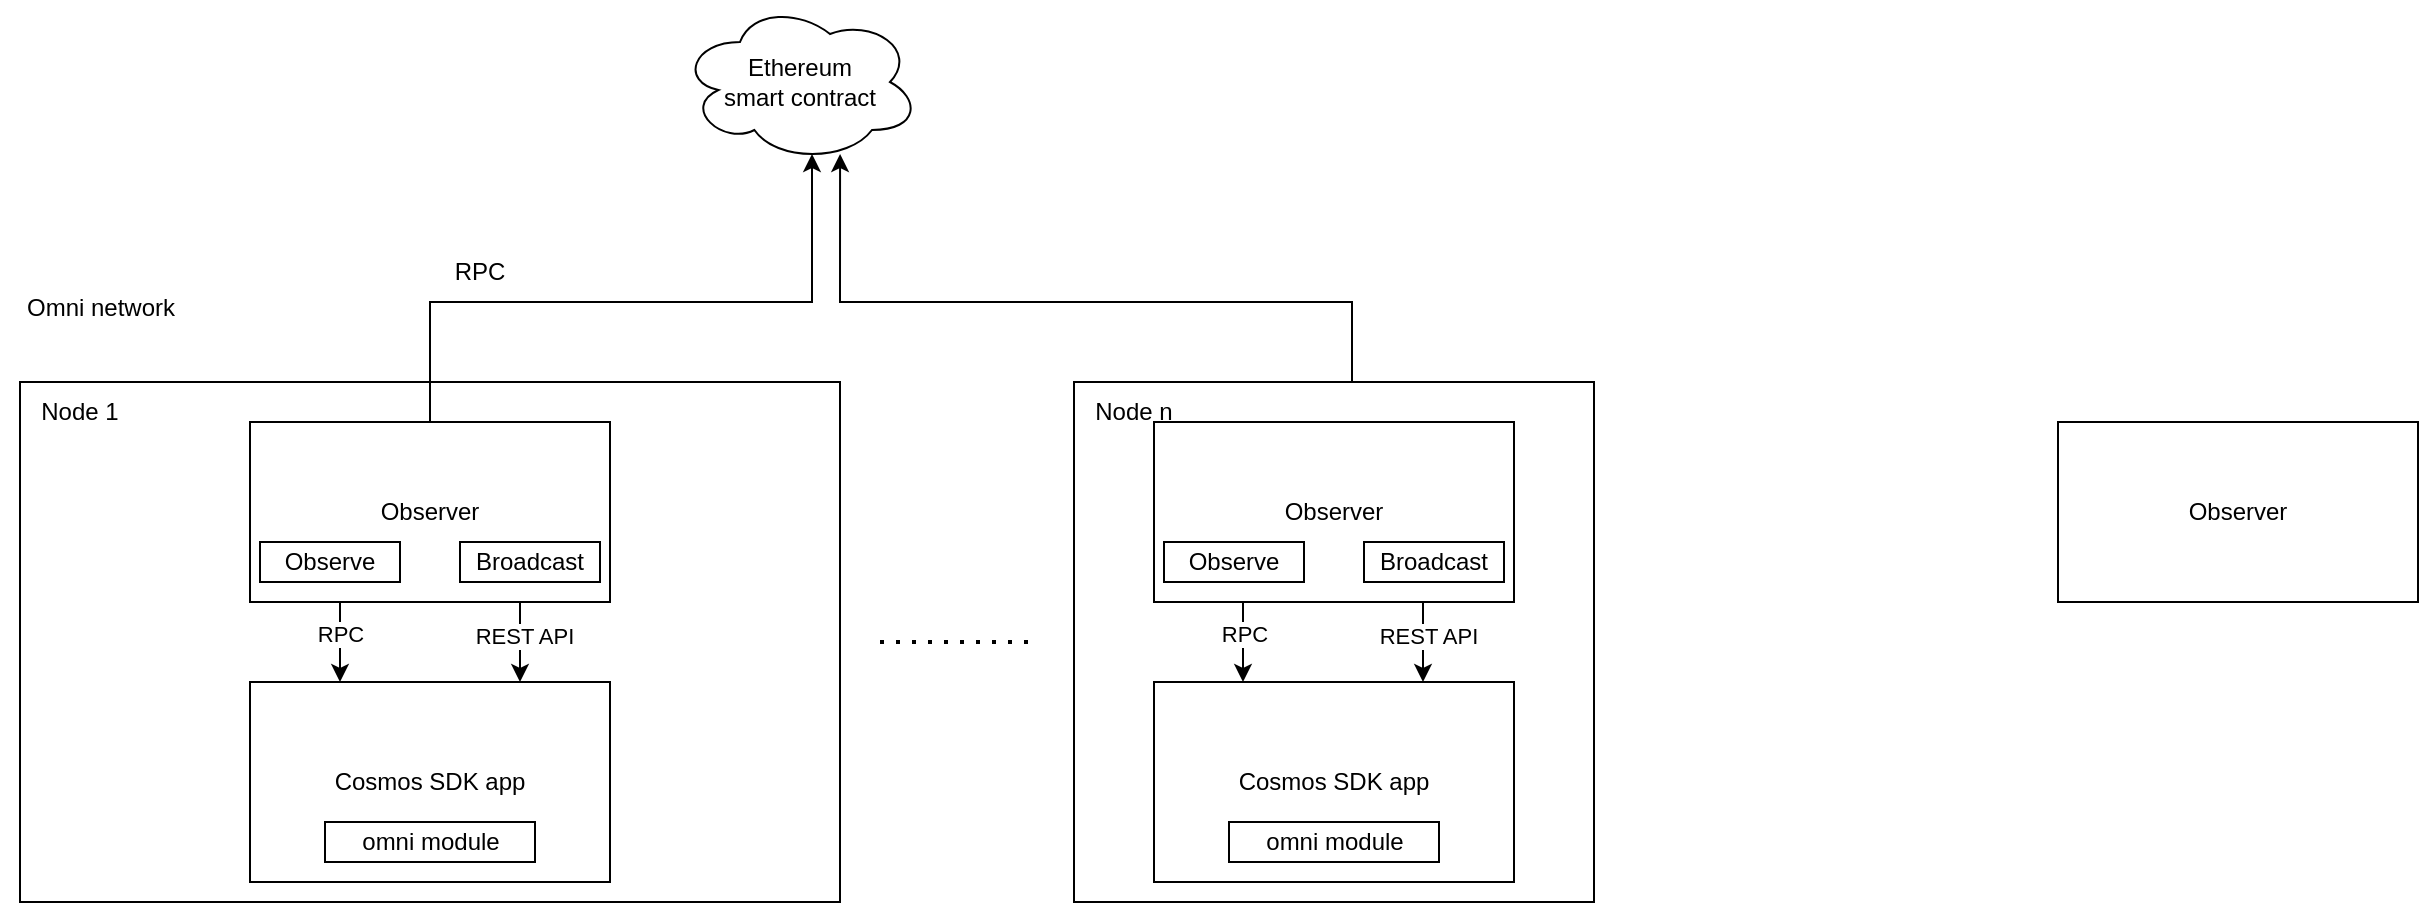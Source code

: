 <mxfile version="21.6.2" type="github">
  <diagram name="Page-1" id="NNF_zsZIewQ2cPXGPwP7">
    <mxGraphModel dx="1114" dy="610" grid="1" gridSize="10" guides="1" tooltips="1" connect="1" arrows="1" fold="1" page="1" pageScale="1" pageWidth="827" pageHeight="1169" math="0" shadow="0">
      <root>
        <mxCell id="0" />
        <mxCell id="1" parent="0" />
        <mxCell id="epag77RVmhsX1mGDB368-1" value="Ethereum&lt;br&gt;smart contract" style="ellipse;shape=cloud;whiteSpace=wrap;html=1;" vertex="1" parent="1">
          <mxGeometry x="370" y="10" width="120" height="80" as="geometry" />
        </mxCell>
        <mxCell id="epag77RVmhsX1mGDB368-3" value="Omni network" style="text;html=1;align=center;verticalAlign=middle;resizable=0;points=[];autosize=1;strokeColor=none;fillColor=none;" vertex="1" parent="1">
          <mxGeometry x="30" y="148" width="100" height="30" as="geometry" />
        </mxCell>
        <mxCell id="epag77RVmhsX1mGDB368-5" value="" style="rounded=0;whiteSpace=wrap;html=1;" vertex="1" parent="1">
          <mxGeometry x="40" y="200" width="410" height="260" as="geometry" />
        </mxCell>
        <mxCell id="epag77RVmhsX1mGDB368-6" value="" style="rounded=0;whiteSpace=wrap;html=1;" vertex="1" parent="1">
          <mxGeometry x="567" y="200" width="260" height="260" as="geometry" />
        </mxCell>
        <mxCell id="epag77RVmhsX1mGDB368-7" value="Cosmos SDK app" style="rounded=0;whiteSpace=wrap;html=1;" vertex="1" parent="1">
          <mxGeometry x="155" y="350" width="180" height="100" as="geometry" />
        </mxCell>
        <mxCell id="epag77RVmhsX1mGDB368-8" value="Observer" style="rounded=0;whiteSpace=wrap;html=1;" vertex="1" parent="1">
          <mxGeometry x="155" y="220" width="180" height="90" as="geometry" />
        </mxCell>
        <mxCell id="epag77RVmhsX1mGDB368-9" value="" style="endArrow=classic;html=1;rounded=0;entryX=0.25;entryY=0;entryDx=0;entryDy=0;exitX=0.25;exitY=1;exitDx=0;exitDy=0;" edge="1" parent="1" source="epag77RVmhsX1mGDB368-8" target="epag77RVmhsX1mGDB368-7">
          <mxGeometry width="50" height="50" relative="1" as="geometry">
            <mxPoint x="360" y="280" as="sourcePoint" />
            <mxPoint x="410" y="230" as="targetPoint" />
          </mxGeometry>
        </mxCell>
        <mxCell id="epag77RVmhsX1mGDB368-10" value="RPC" style="edgeLabel;html=1;align=center;verticalAlign=middle;resizable=0;points=[];" vertex="1" connectable="0" parent="epag77RVmhsX1mGDB368-9">
          <mxGeometry x="-0.2" relative="1" as="geometry">
            <mxPoint as="offset" />
          </mxGeometry>
        </mxCell>
        <mxCell id="epag77RVmhsX1mGDB368-11" value="" style="endArrow=classic;html=1;rounded=0;entryX=0.75;entryY=0;entryDx=0;entryDy=0;exitX=0.75;exitY=1;exitDx=0;exitDy=0;" edge="1" parent="1" source="epag77RVmhsX1mGDB368-8" target="epag77RVmhsX1mGDB368-7">
          <mxGeometry width="50" height="50" relative="1" as="geometry">
            <mxPoint x="360" y="280" as="sourcePoint" />
            <mxPoint x="410" y="230" as="targetPoint" />
          </mxGeometry>
        </mxCell>
        <mxCell id="epag77RVmhsX1mGDB368-12" value="REST API" style="edgeLabel;html=1;align=center;verticalAlign=middle;resizable=0;points=[];" vertex="1" connectable="0" parent="epag77RVmhsX1mGDB368-11">
          <mxGeometry x="-0.15" y="2" relative="1" as="geometry">
            <mxPoint as="offset" />
          </mxGeometry>
        </mxCell>
        <mxCell id="epag77RVmhsX1mGDB368-13" value="" style="endArrow=classic;html=1;rounded=0;entryX=0.55;entryY=0.95;entryDx=0;entryDy=0;entryPerimeter=0;exitX=0.5;exitY=0;exitDx=0;exitDy=0;" edge="1" parent="1" source="epag77RVmhsX1mGDB368-8" target="epag77RVmhsX1mGDB368-1">
          <mxGeometry width="50" height="50" relative="1" as="geometry">
            <mxPoint x="360" y="280" as="sourcePoint" />
            <mxPoint x="410" y="230" as="targetPoint" />
            <Array as="points">
              <mxPoint x="245" y="160" />
              <mxPoint x="436" y="160" />
            </Array>
          </mxGeometry>
        </mxCell>
        <mxCell id="epag77RVmhsX1mGDB368-14" value="Node 1" style="text;html=1;strokeColor=none;fillColor=none;align=center;verticalAlign=middle;whiteSpace=wrap;rounded=0;" vertex="1" parent="1">
          <mxGeometry x="40" y="200" width="60" height="30" as="geometry" />
        </mxCell>
        <mxCell id="epag77RVmhsX1mGDB368-15" value="RPC" style="text;html=1;strokeColor=none;fillColor=none;align=center;verticalAlign=middle;whiteSpace=wrap;rounded=0;" vertex="1" parent="1">
          <mxGeometry x="240" y="130" width="60" height="30" as="geometry" />
        </mxCell>
        <mxCell id="epag77RVmhsX1mGDB368-16" value="" style="endArrow=classic;html=1;rounded=0;entryX=0.667;entryY=0.95;entryDx=0;entryDy=0;entryPerimeter=0;" edge="1" parent="1" target="epag77RVmhsX1mGDB368-1">
          <mxGeometry width="50" height="50" relative="1" as="geometry">
            <mxPoint x="706" y="200" as="sourcePoint" />
            <mxPoint x="410" y="230" as="targetPoint" />
            <Array as="points">
              <mxPoint x="706" y="160" />
              <mxPoint x="450" y="160" />
            </Array>
          </mxGeometry>
        </mxCell>
        <mxCell id="epag77RVmhsX1mGDB368-17" value="Node n" style="text;html=1;strokeColor=none;fillColor=none;align=center;verticalAlign=middle;whiteSpace=wrap;rounded=0;" vertex="1" parent="1">
          <mxGeometry x="567" y="200" width="60" height="30" as="geometry" />
        </mxCell>
        <mxCell id="epag77RVmhsX1mGDB368-18" value="Observer" style="rounded=0;whiteSpace=wrap;html=1;" vertex="1" parent="1">
          <mxGeometry x="607" y="220" width="180" height="90" as="geometry" />
        </mxCell>
        <mxCell id="epag77RVmhsX1mGDB368-19" value="Observer" style="rounded=0;whiteSpace=wrap;html=1;" vertex="1" parent="1">
          <mxGeometry x="1059" y="220" width="180" height="90" as="geometry" />
        </mxCell>
        <mxCell id="epag77RVmhsX1mGDB368-20" value="Cosmos SDK app" style="rounded=0;whiteSpace=wrap;html=1;" vertex="1" parent="1">
          <mxGeometry x="607" y="350" width="180" height="100" as="geometry" />
        </mxCell>
        <mxCell id="epag77RVmhsX1mGDB368-21" value="" style="endArrow=classic;html=1;rounded=0;entryX=0.75;entryY=0;entryDx=0;entryDy=0;exitX=0.75;exitY=1;exitDx=0;exitDy=0;" edge="1" parent="1">
          <mxGeometry width="50" height="50" relative="1" as="geometry">
            <mxPoint x="741.5" y="310" as="sourcePoint" />
            <mxPoint x="741.5" y="350" as="targetPoint" />
          </mxGeometry>
        </mxCell>
        <mxCell id="epag77RVmhsX1mGDB368-22" value="REST API" style="edgeLabel;html=1;align=center;verticalAlign=middle;resizable=0;points=[];" vertex="1" connectable="0" parent="epag77RVmhsX1mGDB368-21">
          <mxGeometry x="-0.15" y="2" relative="1" as="geometry">
            <mxPoint as="offset" />
          </mxGeometry>
        </mxCell>
        <mxCell id="epag77RVmhsX1mGDB368-23" value="" style="endArrow=classic;html=1;rounded=0;entryX=0.25;entryY=0;entryDx=0;entryDy=0;exitX=0.25;exitY=1;exitDx=0;exitDy=0;" edge="1" parent="1">
          <mxGeometry width="50" height="50" relative="1" as="geometry">
            <mxPoint x="651.5" y="310" as="sourcePoint" />
            <mxPoint x="651.5" y="350" as="targetPoint" />
          </mxGeometry>
        </mxCell>
        <mxCell id="epag77RVmhsX1mGDB368-24" value="RPC" style="edgeLabel;html=1;align=center;verticalAlign=middle;resizable=0;points=[];" vertex="1" connectable="0" parent="epag77RVmhsX1mGDB368-23">
          <mxGeometry x="-0.2" relative="1" as="geometry">
            <mxPoint as="offset" />
          </mxGeometry>
        </mxCell>
        <mxCell id="epag77RVmhsX1mGDB368-25" value="" style="endArrow=none;dashed=1;html=1;dashPattern=1 3;strokeWidth=2;rounded=0;" edge="1" parent="1">
          <mxGeometry width="50" height="50" relative="1" as="geometry">
            <mxPoint x="470" y="330" as="sourcePoint" />
            <mxPoint x="550" y="330" as="targetPoint" />
          </mxGeometry>
        </mxCell>
        <mxCell id="epag77RVmhsX1mGDB368-26" value="omni module" style="rounded=0;whiteSpace=wrap;html=1;" vertex="1" parent="1">
          <mxGeometry x="192.5" y="420" width="105" height="20" as="geometry" />
        </mxCell>
        <mxCell id="epag77RVmhsX1mGDB368-27" value="omni module" style="rounded=0;whiteSpace=wrap;html=1;" vertex="1" parent="1">
          <mxGeometry x="644.5" y="420" width="105" height="20" as="geometry" />
        </mxCell>
        <mxCell id="epag77RVmhsX1mGDB368-28" value="Observe" style="rounded=0;whiteSpace=wrap;html=1;" vertex="1" parent="1">
          <mxGeometry x="160" y="280" width="70" height="20" as="geometry" />
        </mxCell>
        <mxCell id="epag77RVmhsX1mGDB368-29" value="Broadcast" style="rounded=0;whiteSpace=wrap;html=1;" vertex="1" parent="1">
          <mxGeometry x="260" y="280" width="70" height="20" as="geometry" />
        </mxCell>
        <mxCell id="epag77RVmhsX1mGDB368-30" value="Observe" style="rounded=0;whiteSpace=wrap;html=1;" vertex="1" parent="1">
          <mxGeometry x="612" y="280" width="70" height="20" as="geometry" />
        </mxCell>
        <mxCell id="epag77RVmhsX1mGDB368-31" value="Broadcast" style="rounded=0;whiteSpace=wrap;html=1;" vertex="1" parent="1">
          <mxGeometry x="712" y="280" width="70" height="20" as="geometry" />
        </mxCell>
      </root>
    </mxGraphModel>
  </diagram>
</mxfile>

